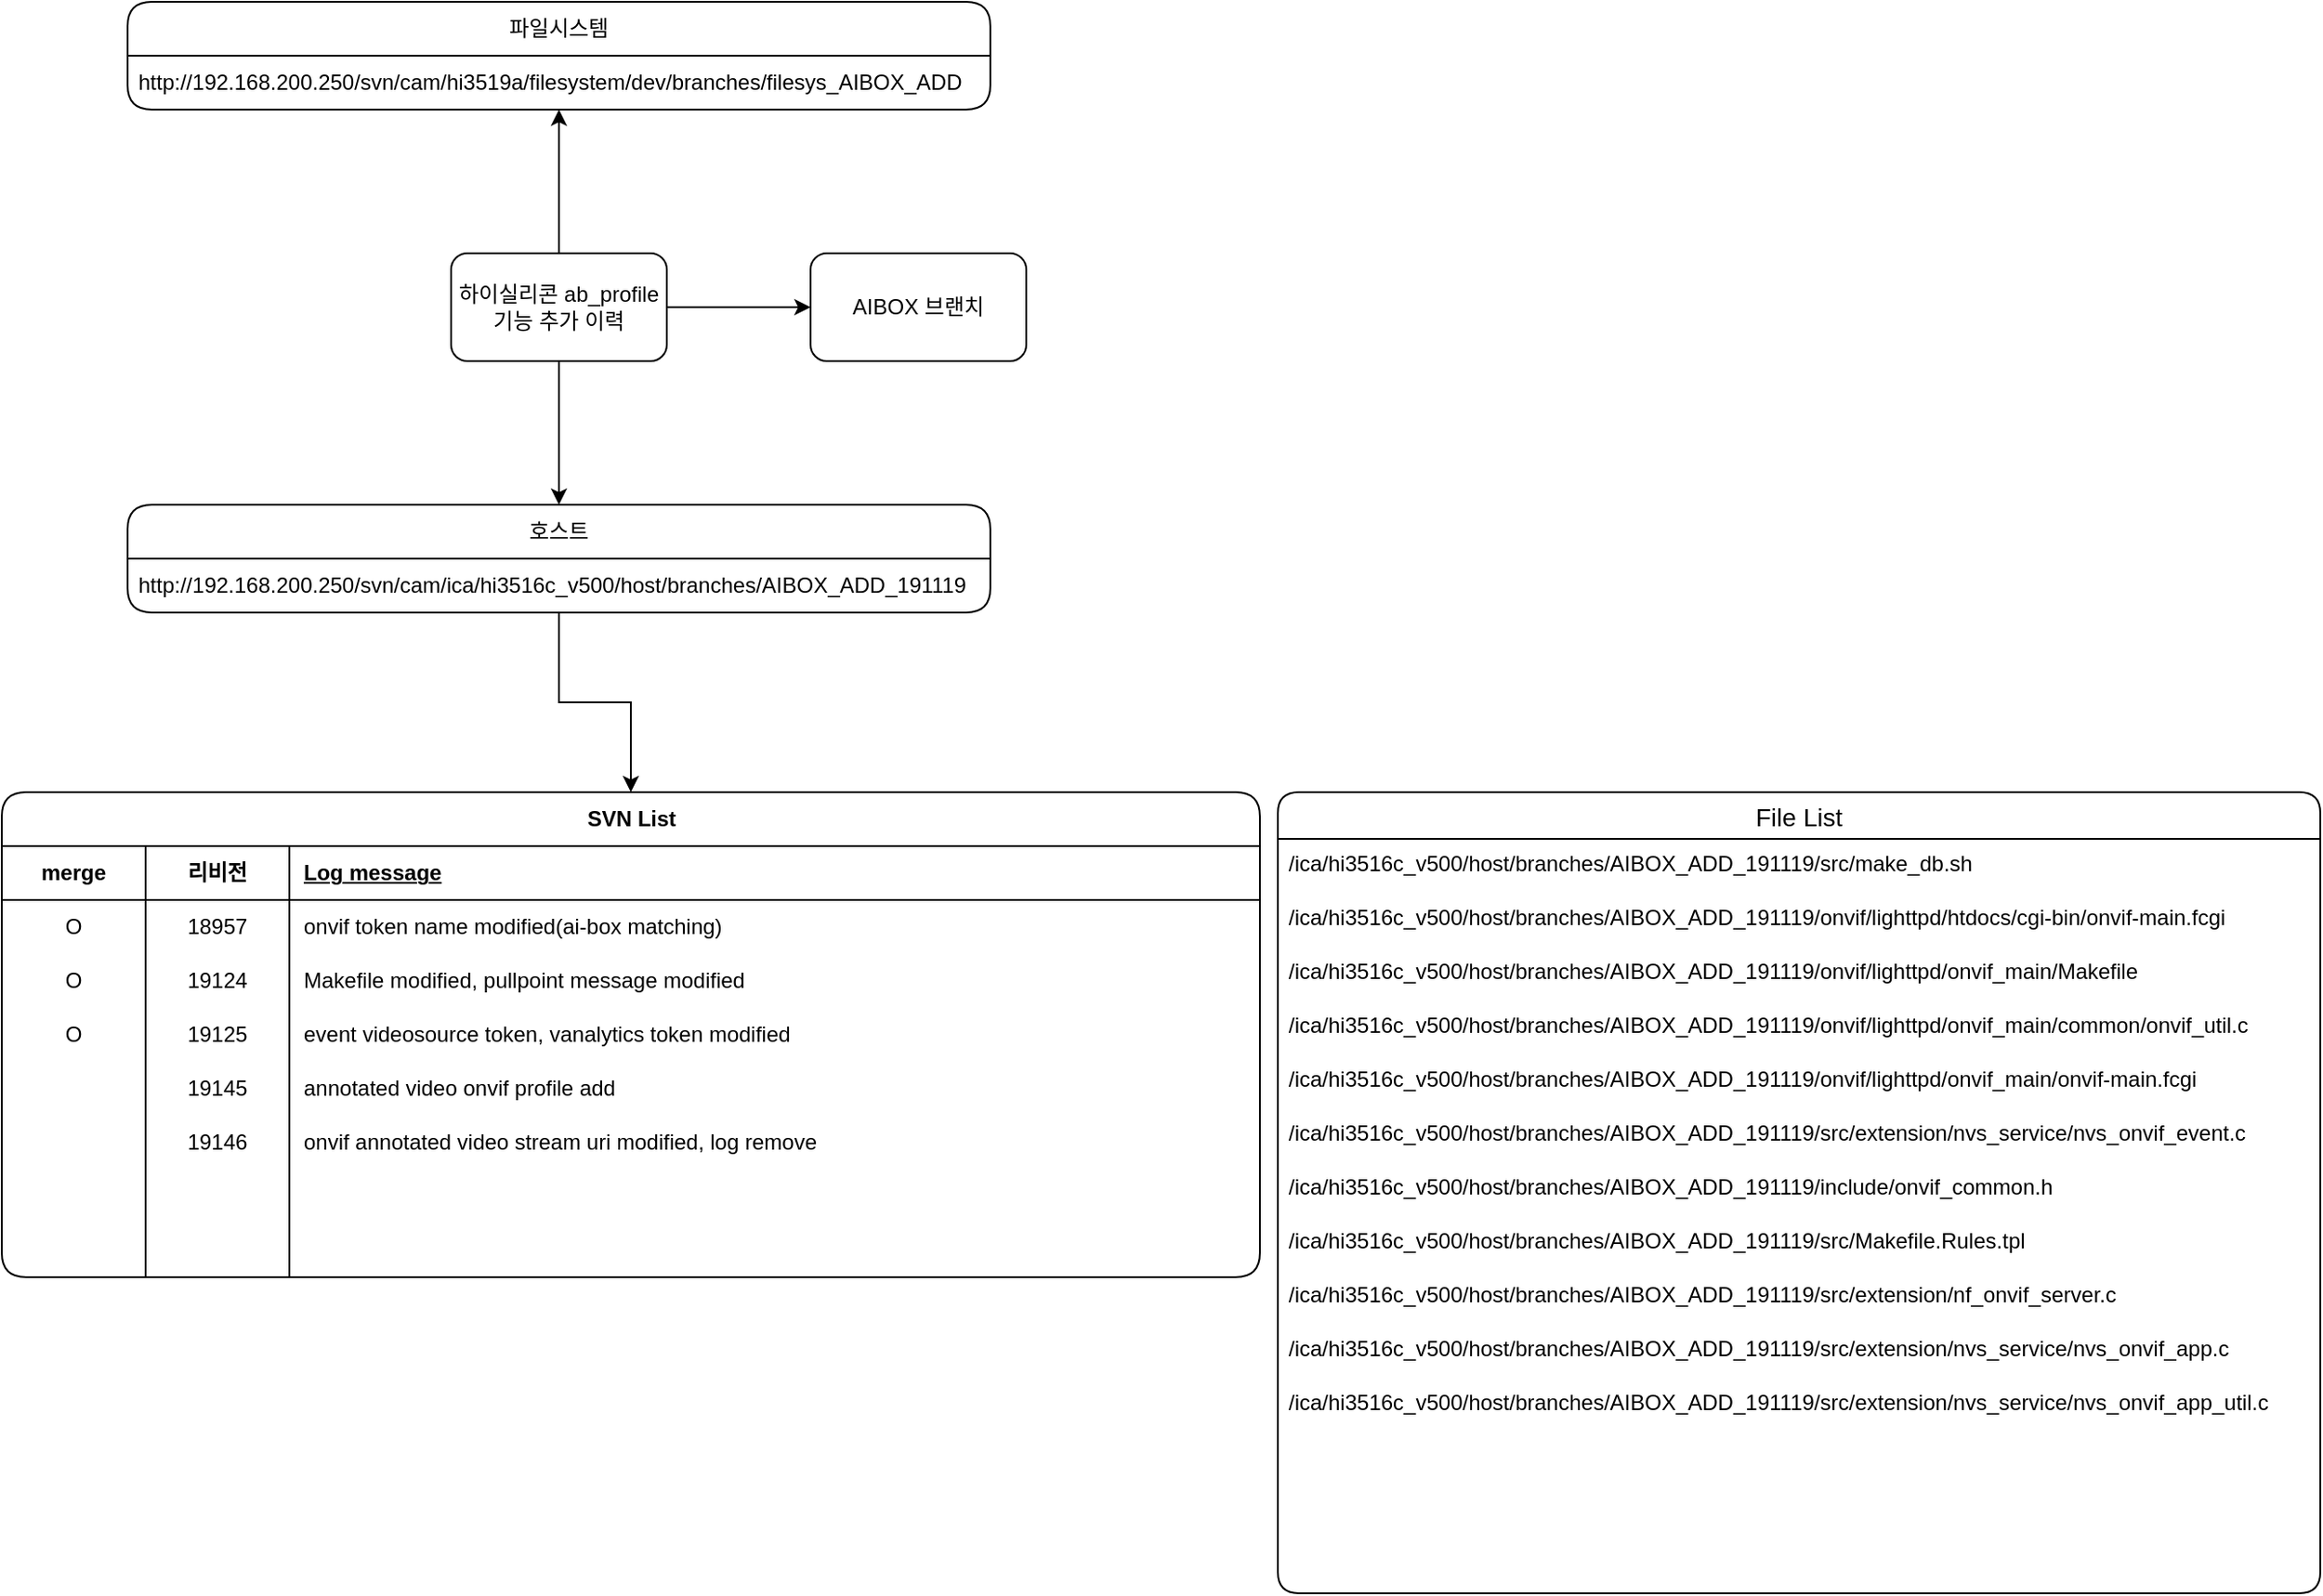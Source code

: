 <mxfile version="25.0.3">
  <diagram name="페이지-1" id="zaT9mjab4TdyhVPTaE4Q">
    <mxGraphModel dx="1385" dy="761" grid="1" gridSize="10" guides="1" tooltips="1" connect="1" arrows="1" fold="1" page="1" pageScale="1" pageWidth="3840" pageHeight="2160" math="0" shadow="0">
      <root>
        <mxCell id="0" />
        <mxCell id="1" parent="0" />
        <mxCell id="htz90I4wuEhoN8L2-XS3-3" value="" style="edgeStyle=orthogonalEdgeStyle;rounded=0;orthogonalLoop=1;jettySize=auto;html=1;" parent="1" source="htz90I4wuEhoN8L2-XS3-1" target="htz90I4wuEhoN8L2-XS3-2" edge="1">
          <mxGeometry relative="1" as="geometry" />
        </mxCell>
        <mxCell id="htz90I4wuEhoN8L2-XS3-5" value="" style="edgeStyle=orthogonalEdgeStyle;rounded=0;orthogonalLoop=1;jettySize=auto;html=1;" parent="1" source="htz90I4wuEhoN8L2-XS3-1" edge="1">
          <mxGeometry relative="1" as="geometry">
            <mxPoint x="700" y="280" as="targetPoint" />
          </mxGeometry>
        </mxCell>
        <mxCell id="htz90I4wuEhoN8L2-XS3-7" value="" style="edgeStyle=orthogonalEdgeStyle;rounded=0;orthogonalLoop=1;jettySize=auto;html=1;" parent="1" source="htz90I4wuEhoN8L2-XS3-1" edge="1">
          <mxGeometry relative="1" as="geometry">
            <mxPoint x="700" y="500" as="targetPoint" />
          </mxGeometry>
        </mxCell>
        <mxCell id="htz90I4wuEhoN8L2-XS3-1" value="하이실리콘 ab_profile 기능 추가 이력" style="rounded=1;whiteSpace=wrap;html=1;" parent="1" vertex="1">
          <mxGeometry x="640" y="360" width="120" height="60" as="geometry" />
        </mxCell>
        <mxCell id="htz90I4wuEhoN8L2-XS3-2" value="AIBOX 브랜치" style="whiteSpace=wrap;html=1;rounded=1;" parent="1" vertex="1">
          <mxGeometry x="840" y="360" width="120" height="60" as="geometry" />
        </mxCell>
        <mxCell id="htz90I4wuEhoN8L2-XS3-8" value="파일시스템" style="swimlane;fontStyle=0;childLayout=stackLayout;horizontal=1;startSize=30;horizontalStack=0;resizeParent=1;resizeParentMax=0;resizeLast=0;collapsible=1;marginBottom=0;whiteSpace=wrap;html=1;rounded=1;strokeColor=default;align=center;verticalAlign=middle;fontFamily=Helvetica;fontSize=12;fontColor=default;fillColor=default;" parent="1" vertex="1">
          <mxGeometry x="460" y="220" width="480" height="60" as="geometry">
            <mxRectangle x="630" y="160" width="100" height="30" as="alternateBounds" />
          </mxGeometry>
        </mxCell>
        <mxCell id="htz90I4wuEhoN8L2-XS3-9" value="http://192.168.200.250/svn/cam/hi3519a/filesystem/dev/branches/filesys_AIBOX_ADD" style="text;strokeColor=none;fillColor=none;align=left;verticalAlign=middle;spacingLeft=4;spacingRight=4;overflow=hidden;points=[[0,0.5],[1,0.5]];portConstraint=eastwest;rotatable=0;whiteSpace=wrap;html=1;fontFamily=Helvetica;fontSize=12;fontColor=default;" parent="htz90I4wuEhoN8L2-XS3-8" vertex="1">
          <mxGeometry y="30" width="480" height="30" as="geometry" />
        </mxCell>
        <mxCell id="htz90I4wuEhoN8L2-XS3-21" style="edgeStyle=orthogonalEdgeStyle;rounded=0;orthogonalLoop=1;jettySize=auto;html=1;entryX=0.5;entryY=0;entryDx=0;entryDy=0;fontFamily=Helvetica;fontSize=12;fontColor=default;" parent="1" source="htz90I4wuEhoN8L2-XS3-13" target="htz90I4wuEhoN8L2-XS3-22" edge="1">
          <mxGeometry relative="1" as="geometry">
            <mxPoint x="700" y="610" as="targetPoint" />
          </mxGeometry>
        </mxCell>
        <mxCell id="htz90I4wuEhoN8L2-XS3-13" value="호스트" style="swimlane;fontStyle=0;childLayout=stackLayout;horizontal=1;startSize=30;horizontalStack=0;resizeParent=1;resizeParentMax=0;resizeLast=0;collapsible=1;marginBottom=0;whiteSpace=wrap;html=1;rounded=1;strokeColor=default;align=center;verticalAlign=middle;fontFamily=Helvetica;fontSize=12;fontColor=default;fillColor=default;" parent="1" vertex="1">
          <mxGeometry x="460" y="500" width="480" height="60" as="geometry" />
        </mxCell>
        <mxCell id="htz90I4wuEhoN8L2-XS3-14" value="http://192.168.200.250/svn/cam/ica/hi3516c_v500/host/branches/AIBOX_ADD_191119" style="text;strokeColor=none;fillColor=none;align=left;verticalAlign=middle;spacingLeft=4;spacingRight=4;overflow=hidden;points=[[0,0.5],[1,0.5]];portConstraint=eastwest;rotatable=0;whiteSpace=wrap;html=1;fontFamily=Helvetica;fontSize=12;fontColor=default;" parent="htz90I4wuEhoN8L2-XS3-13" vertex="1">
          <mxGeometry y="30" width="480" height="30" as="geometry" />
        </mxCell>
        <mxCell id="htz90I4wuEhoN8L2-XS3-22" value="SVN List" style="shape=table;startSize=30;container=1;collapsible=1;childLayout=tableLayout;fixedRows=1;rowLines=0;fontStyle=1;align=center;resizeLast=1;html=1;rounded=1;strokeColor=default;verticalAlign=middle;fontFamily=Helvetica;fontSize=12;fontColor=default;fillColor=default;" parent="1" vertex="1">
          <mxGeometry x="390" y="660" width="700" height="270" as="geometry">
            <mxRectangle width="70" height="30" as="alternateBounds" />
          </mxGeometry>
        </mxCell>
        <mxCell id="htz90I4wuEhoN8L2-XS3-23" value="" style="shape=tableRow;horizontal=0;startSize=0;swimlaneHead=0;swimlaneBody=0;fillColor=none;collapsible=0;dropTarget=0;points=[[0,0.5],[1,0.5]];portConstraint=eastwest;top=0;left=0;right=0;bottom=1;rounded=1;strokeColor=default;align=center;verticalAlign=middle;fontFamily=Helvetica;fontSize=12;fontColor=default;" parent="htz90I4wuEhoN8L2-XS3-22" vertex="1">
          <mxGeometry y="30" width="700" height="30" as="geometry" />
        </mxCell>
        <mxCell id="C-sRdsFj-bIGSQeTvazL-1" value="merge" style="shape=partialRectangle;connectable=0;fillColor=none;top=0;left=0;bottom=0;right=0;fontStyle=1;overflow=hidden;whiteSpace=wrap;html=1;rounded=1;strokeColor=default;align=center;verticalAlign=middle;fontFamily=Helvetica;fontSize=12;fontColor=default;" vertex="1" parent="htz90I4wuEhoN8L2-XS3-23">
          <mxGeometry width="80" height="30" as="geometry">
            <mxRectangle width="80" height="30" as="alternateBounds" />
          </mxGeometry>
        </mxCell>
        <mxCell id="htz90I4wuEhoN8L2-XS3-24" value="리비전" style="shape=partialRectangle;connectable=0;fillColor=none;top=0;left=0;bottom=0;right=0;fontStyle=1;overflow=hidden;whiteSpace=wrap;html=1;rounded=1;strokeColor=default;align=center;verticalAlign=middle;fontFamily=Helvetica;fontSize=12;fontColor=default;" parent="htz90I4wuEhoN8L2-XS3-23" vertex="1">
          <mxGeometry x="80" width="80" height="30" as="geometry">
            <mxRectangle width="80" height="30" as="alternateBounds" />
          </mxGeometry>
        </mxCell>
        <mxCell id="htz90I4wuEhoN8L2-XS3-25" value="Log message" style="shape=partialRectangle;connectable=0;fillColor=none;top=0;left=0;bottom=0;right=0;align=left;spacingLeft=6;fontStyle=5;overflow=hidden;whiteSpace=wrap;html=1;rounded=1;strokeColor=default;verticalAlign=middle;fontFamily=Helvetica;fontSize=12;fontColor=default;" parent="htz90I4wuEhoN8L2-XS3-23" vertex="1">
          <mxGeometry x="160" width="540" height="30" as="geometry">
            <mxRectangle width="540" height="30" as="alternateBounds" />
          </mxGeometry>
        </mxCell>
        <mxCell id="htz90I4wuEhoN8L2-XS3-26" value="" style="shape=tableRow;horizontal=0;startSize=0;swimlaneHead=0;swimlaneBody=0;fillColor=none;collapsible=0;dropTarget=0;points=[[0,0.5],[1,0.5]];portConstraint=eastwest;top=0;left=0;right=0;bottom=0;rounded=1;strokeColor=default;align=center;verticalAlign=middle;fontFamily=Helvetica;fontSize=12;fontColor=default;" parent="htz90I4wuEhoN8L2-XS3-22" vertex="1">
          <mxGeometry y="60" width="700" height="30" as="geometry" />
        </mxCell>
        <mxCell id="C-sRdsFj-bIGSQeTvazL-2" value="O" style="shape=partialRectangle;connectable=0;fillColor=none;top=0;left=0;bottom=0;right=0;editable=1;overflow=hidden;whiteSpace=wrap;html=1;rounded=1;strokeColor=default;align=center;verticalAlign=middle;fontFamily=Helvetica;fontSize=12;fontColor=default;" vertex="1" parent="htz90I4wuEhoN8L2-XS3-26">
          <mxGeometry width="80" height="30" as="geometry">
            <mxRectangle width="80" height="30" as="alternateBounds" />
          </mxGeometry>
        </mxCell>
        <mxCell id="htz90I4wuEhoN8L2-XS3-27" value="18957" style="shape=partialRectangle;connectable=0;fillColor=none;top=0;left=0;bottom=0;right=0;editable=1;overflow=hidden;whiteSpace=wrap;html=1;rounded=1;strokeColor=default;align=center;verticalAlign=middle;fontFamily=Helvetica;fontSize=12;fontColor=default;" parent="htz90I4wuEhoN8L2-XS3-26" vertex="1">
          <mxGeometry x="80" width="80" height="30" as="geometry">
            <mxRectangle width="80" height="30" as="alternateBounds" />
          </mxGeometry>
        </mxCell>
        <mxCell id="htz90I4wuEhoN8L2-XS3-28" value="onvif token name modified(ai-box matching)" style="shape=partialRectangle;connectable=0;fillColor=none;top=0;left=0;bottom=0;right=0;align=left;spacingLeft=6;overflow=hidden;whiteSpace=wrap;html=1;rounded=1;strokeColor=default;verticalAlign=middle;fontFamily=Helvetica;fontSize=12;fontColor=default;" parent="htz90I4wuEhoN8L2-XS3-26" vertex="1">
          <mxGeometry x="160" width="540" height="30" as="geometry">
            <mxRectangle width="540" height="30" as="alternateBounds" />
          </mxGeometry>
        </mxCell>
        <mxCell id="C-sRdsFj-bIGSQeTvazL-9" style="shape=tableRow;horizontal=0;startSize=0;swimlaneHead=0;swimlaneBody=0;fillColor=none;collapsible=0;dropTarget=0;points=[[0,0.5],[1,0.5]];portConstraint=eastwest;top=0;left=0;right=0;bottom=0;rounded=1;strokeColor=default;align=center;verticalAlign=middle;fontFamily=Helvetica;fontSize=12;fontColor=default;" vertex="1" parent="htz90I4wuEhoN8L2-XS3-22">
          <mxGeometry y="90" width="700" height="30" as="geometry" />
        </mxCell>
        <mxCell id="C-sRdsFj-bIGSQeTvazL-10" value="O" style="shape=partialRectangle;connectable=0;fillColor=none;top=0;left=0;bottom=0;right=0;editable=1;overflow=hidden;whiteSpace=wrap;html=1;rounded=1;strokeColor=default;align=center;verticalAlign=middle;fontFamily=Helvetica;fontSize=12;fontColor=default;" vertex="1" parent="C-sRdsFj-bIGSQeTvazL-9">
          <mxGeometry width="80" height="30" as="geometry">
            <mxRectangle width="80" height="30" as="alternateBounds" />
          </mxGeometry>
        </mxCell>
        <mxCell id="C-sRdsFj-bIGSQeTvazL-11" value="19124" style="shape=partialRectangle;connectable=0;fillColor=none;top=0;left=0;bottom=0;right=0;editable=1;overflow=hidden;whiteSpace=wrap;html=1;rounded=1;strokeColor=default;align=center;verticalAlign=middle;fontFamily=Helvetica;fontSize=12;fontColor=default;" vertex="1" parent="C-sRdsFj-bIGSQeTvazL-9">
          <mxGeometry x="80" width="80" height="30" as="geometry">
            <mxRectangle width="80" height="30" as="alternateBounds" />
          </mxGeometry>
        </mxCell>
        <mxCell id="C-sRdsFj-bIGSQeTvazL-12" value="Makefile modified, pullpoint message modified" style="shape=partialRectangle;connectable=0;fillColor=none;top=0;left=0;bottom=0;right=0;align=left;spacingLeft=6;overflow=hidden;whiteSpace=wrap;html=1;rounded=1;strokeColor=default;verticalAlign=middle;fontFamily=Helvetica;fontSize=12;fontColor=default;" vertex="1" parent="C-sRdsFj-bIGSQeTvazL-9">
          <mxGeometry x="160" width="540" height="30" as="geometry">
            <mxRectangle width="540" height="30" as="alternateBounds" />
          </mxGeometry>
        </mxCell>
        <mxCell id="htz90I4wuEhoN8L2-XS3-32" value="" style="shape=tableRow;horizontal=0;startSize=0;swimlaneHead=0;swimlaneBody=0;fillColor=none;collapsible=0;dropTarget=0;points=[[0,0.5],[1,0.5]];portConstraint=eastwest;top=0;left=0;right=0;bottom=0;rounded=1;strokeColor=default;align=center;verticalAlign=middle;fontFamily=Helvetica;fontSize=12;fontColor=default;" parent="htz90I4wuEhoN8L2-XS3-22" vertex="1">
          <mxGeometry y="120" width="700" height="30" as="geometry" />
        </mxCell>
        <mxCell id="C-sRdsFj-bIGSQeTvazL-4" value="O" style="shape=partialRectangle;connectable=0;fillColor=none;top=0;left=0;bottom=0;right=0;editable=1;overflow=hidden;whiteSpace=wrap;html=1;rounded=1;strokeColor=default;align=center;verticalAlign=middle;fontFamily=Helvetica;fontSize=12;fontColor=default;" vertex="1" parent="htz90I4wuEhoN8L2-XS3-32">
          <mxGeometry width="80" height="30" as="geometry">
            <mxRectangle width="80" height="30" as="alternateBounds" />
          </mxGeometry>
        </mxCell>
        <mxCell id="htz90I4wuEhoN8L2-XS3-33" value="19125" style="shape=partialRectangle;connectable=0;fillColor=none;top=0;left=0;bottom=0;right=0;editable=1;overflow=hidden;whiteSpace=wrap;html=1;rounded=1;strokeColor=default;align=center;verticalAlign=middle;fontFamily=Helvetica;fontSize=12;fontColor=default;" parent="htz90I4wuEhoN8L2-XS3-32" vertex="1">
          <mxGeometry x="80" width="80" height="30" as="geometry">
            <mxRectangle width="80" height="30" as="alternateBounds" />
          </mxGeometry>
        </mxCell>
        <mxCell id="htz90I4wuEhoN8L2-XS3-34" value="event videosource token, vanalytics token modified" style="shape=partialRectangle;connectable=0;fillColor=none;top=0;left=0;bottom=0;right=0;align=left;spacingLeft=6;overflow=hidden;whiteSpace=wrap;html=1;rounded=1;strokeColor=default;verticalAlign=middle;fontFamily=Helvetica;fontSize=12;fontColor=default;" parent="htz90I4wuEhoN8L2-XS3-32" vertex="1">
          <mxGeometry x="160" width="540" height="30" as="geometry">
            <mxRectangle width="540" height="30" as="alternateBounds" />
          </mxGeometry>
        </mxCell>
        <mxCell id="htz90I4wuEhoN8L2-XS3-38" style="shape=tableRow;horizontal=0;startSize=0;swimlaneHead=0;swimlaneBody=0;fillColor=none;collapsible=0;dropTarget=0;points=[[0,0.5],[1,0.5]];portConstraint=eastwest;top=0;left=0;right=0;bottom=0;rounded=1;strokeColor=default;align=center;verticalAlign=middle;fontFamily=Helvetica;fontSize=12;fontColor=default;" parent="htz90I4wuEhoN8L2-XS3-22" vertex="1">
          <mxGeometry y="150" width="700" height="30" as="geometry" />
        </mxCell>
        <mxCell id="C-sRdsFj-bIGSQeTvazL-5" value="" style="shape=partialRectangle;connectable=0;fillColor=none;top=0;left=0;bottom=0;right=0;editable=1;overflow=hidden;whiteSpace=wrap;html=1;rounded=1;strokeColor=default;align=center;verticalAlign=middle;fontFamily=Helvetica;fontSize=12;fontColor=default;" vertex="1" parent="htz90I4wuEhoN8L2-XS3-38">
          <mxGeometry width="80" height="30" as="geometry">
            <mxRectangle width="80" height="30" as="alternateBounds" />
          </mxGeometry>
        </mxCell>
        <mxCell id="htz90I4wuEhoN8L2-XS3-39" value="19145" style="shape=partialRectangle;connectable=0;fillColor=none;top=0;left=0;bottom=0;right=0;editable=1;overflow=hidden;whiteSpace=wrap;html=1;rounded=1;strokeColor=default;align=center;verticalAlign=middle;fontFamily=Helvetica;fontSize=12;fontColor=default;" parent="htz90I4wuEhoN8L2-XS3-38" vertex="1">
          <mxGeometry x="80" width="80" height="30" as="geometry">
            <mxRectangle width="80" height="30" as="alternateBounds" />
          </mxGeometry>
        </mxCell>
        <mxCell id="htz90I4wuEhoN8L2-XS3-40" value="annotated video onvif profile add" style="shape=partialRectangle;connectable=0;fillColor=none;top=0;left=0;bottom=0;right=0;align=left;spacingLeft=6;overflow=hidden;whiteSpace=wrap;html=1;rounded=1;strokeColor=default;verticalAlign=middle;fontFamily=Helvetica;fontSize=12;fontColor=default;" parent="htz90I4wuEhoN8L2-XS3-38" vertex="1">
          <mxGeometry x="160" width="540" height="30" as="geometry">
            <mxRectangle width="540" height="30" as="alternateBounds" />
          </mxGeometry>
        </mxCell>
        <mxCell id="htz90I4wuEhoN8L2-XS3-68" style="shape=tableRow;horizontal=0;startSize=0;swimlaneHead=0;swimlaneBody=0;fillColor=none;collapsible=0;dropTarget=0;points=[[0,0.5],[1,0.5]];portConstraint=eastwest;top=0;left=0;right=0;bottom=0;rounded=1;strokeColor=default;align=center;verticalAlign=middle;fontFamily=Helvetica;fontSize=12;fontColor=default;" parent="htz90I4wuEhoN8L2-XS3-22" vertex="1">
          <mxGeometry y="180" width="700" height="30" as="geometry" />
        </mxCell>
        <mxCell id="C-sRdsFj-bIGSQeTvazL-6" style="shape=partialRectangle;connectable=0;fillColor=none;top=0;left=0;bottom=0;right=0;editable=1;overflow=hidden;whiteSpace=wrap;html=1;rounded=1;strokeColor=default;align=center;verticalAlign=middle;fontFamily=Helvetica;fontSize=12;fontColor=default;" vertex="1" parent="htz90I4wuEhoN8L2-XS3-68">
          <mxGeometry width="80" height="30" as="geometry">
            <mxRectangle width="80" height="30" as="alternateBounds" />
          </mxGeometry>
        </mxCell>
        <mxCell id="htz90I4wuEhoN8L2-XS3-69" value="19146" style="shape=partialRectangle;connectable=0;fillColor=none;top=0;left=0;bottom=0;right=0;editable=1;overflow=hidden;whiteSpace=wrap;html=1;rounded=1;strokeColor=default;align=center;verticalAlign=middle;fontFamily=Helvetica;fontSize=12;fontColor=default;" parent="htz90I4wuEhoN8L2-XS3-68" vertex="1">
          <mxGeometry x="80" width="80" height="30" as="geometry">
            <mxRectangle width="80" height="30" as="alternateBounds" />
          </mxGeometry>
        </mxCell>
        <mxCell id="htz90I4wuEhoN8L2-XS3-70" value="onvif annotated video stream uri modified, log remove" style="shape=partialRectangle;connectable=0;fillColor=none;top=0;left=0;bottom=0;right=0;align=left;spacingLeft=6;overflow=hidden;whiteSpace=wrap;html=1;rounded=1;strokeColor=default;verticalAlign=middle;fontFamily=Helvetica;fontSize=12;fontColor=default;" parent="htz90I4wuEhoN8L2-XS3-68" vertex="1">
          <mxGeometry x="160" width="540" height="30" as="geometry">
            <mxRectangle width="540" height="30" as="alternateBounds" />
          </mxGeometry>
        </mxCell>
        <mxCell id="htz90I4wuEhoN8L2-XS3-65" style="shape=tableRow;horizontal=0;startSize=0;swimlaneHead=0;swimlaneBody=0;fillColor=none;collapsible=0;dropTarget=0;points=[[0,0.5],[1,0.5]];portConstraint=eastwest;top=0;left=0;right=0;bottom=0;rounded=1;strokeColor=default;align=center;verticalAlign=middle;fontFamily=Helvetica;fontSize=12;fontColor=default;" parent="htz90I4wuEhoN8L2-XS3-22" vertex="1">
          <mxGeometry y="210" width="700" height="30" as="geometry" />
        </mxCell>
        <mxCell id="C-sRdsFj-bIGSQeTvazL-7" style="shape=partialRectangle;connectable=0;fillColor=none;top=0;left=0;bottom=0;right=0;editable=1;overflow=hidden;whiteSpace=wrap;html=1;rounded=1;strokeColor=default;align=center;verticalAlign=middle;fontFamily=Helvetica;fontSize=12;fontColor=default;" vertex="1" parent="htz90I4wuEhoN8L2-XS3-65">
          <mxGeometry width="80" height="30" as="geometry">
            <mxRectangle width="80" height="30" as="alternateBounds" />
          </mxGeometry>
        </mxCell>
        <mxCell id="htz90I4wuEhoN8L2-XS3-66" style="shape=partialRectangle;connectable=0;fillColor=none;top=0;left=0;bottom=0;right=0;editable=1;overflow=hidden;whiteSpace=wrap;html=1;rounded=1;strokeColor=default;align=center;verticalAlign=middle;fontFamily=Helvetica;fontSize=12;fontColor=default;" parent="htz90I4wuEhoN8L2-XS3-65" vertex="1">
          <mxGeometry x="80" width="80" height="30" as="geometry">
            <mxRectangle width="80" height="30" as="alternateBounds" />
          </mxGeometry>
        </mxCell>
        <mxCell id="htz90I4wuEhoN8L2-XS3-67" style="shape=partialRectangle;connectable=0;fillColor=none;top=0;left=0;bottom=0;right=0;align=left;spacingLeft=6;overflow=hidden;whiteSpace=wrap;html=1;rounded=1;strokeColor=default;verticalAlign=middle;fontFamily=Helvetica;fontSize=12;fontColor=default;" parent="htz90I4wuEhoN8L2-XS3-65" vertex="1">
          <mxGeometry x="160" width="540" height="30" as="geometry">
            <mxRectangle width="540" height="30" as="alternateBounds" />
          </mxGeometry>
        </mxCell>
        <mxCell id="htz90I4wuEhoN8L2-XS3-62" style="shape=tableRow;horizontal=0;startSize=0;swimlaneHead=0;swimlaneBody=0;fillColor=none;collapsible=0;dropTarget=0;points=[[0,0.5],[1,0.5]];portConstraint=eastwest;top=0;left=0;right=0;bottom=0;rounded=1;strokeColor=default;align=center;verticalAlign=middle;fontFamily=Helvetica;fontSize=12;fontColor=default;" parent="htz90I4wuEhoN8L2-XS3-22" vertex="1">
          <mxGeometry y="240" width="700" height="30" as="geometry" />
        </mxCell>
        <mxCell id="C-sRdsFj-bIGSQeTvazL-8" style="shape=partialRectangle;connectable=0;fillColor=none;top=0;left=0;bottom=0;right=0;editable=1;overflow=hidden;whiteSpace=wrap;html=1;rounded=1;strokeColor=default;align=center;verticalAlign=middle;fontFamily=Helvetica;fontSize=12;fontColor=default;" vertex="1" parent="htz90I4wuEhoN8L2-XS3-62">
          <mxGeometry width="80" height="30" as="geometry">
            <mxRectangle width="80" height="30" as="alternateBounds" />
          </mxGeometry>
        </mxCell>
        <mxCell id="htz90I4wuEhoN8L2-XS3-63" style="shape=partialRectangle;connectable=0;fillColor=none;top=0;left=0;bottom=0;right=0;editable=1;overflow=hidden;whiteSpace=wrap;html=1;rounded=1;strokeColor=default;align=center;verticalAlign=middle;fontFamily=Helvetica;fontSize=12;fontColor=default;" parent="htz90I4wuEhoN8L2-XS3-62" vertex="1">
          <mxGeometry x="80" width="80" height="30" as="geometry">
            <mxRectangle width="80" height="30" as="alternateBounds" />
          </mxGeometry>
        </mxCell>
        <mxCell id="htz90I4wuEhoN8L2-XS3-64" style="shape=partialRectangle;connectable=0;fillColor=none;top=0;left=0;bottom=0;right=0;align=left;spacingLeft=6;overflow=hidden;whiteSpace=wrap;html=1;rounded=1;strokeColor=default;verticalAlign=middle;fontFamily=Helvetica;fontSize=12;fontColor=default;" parent="htz90I4wuEhoN8L2-XS3-62" vertex="1">
          <mxGeometry x="160" width="540" height="30" as="geometry">
            <mxRectangle width="540" height="30" as="alternateBounds" />
          </mxGeometry>
        </mxCell>
        <mxCell id="htz90I4wuEhoN8L2-XS3-46" value="File List" style="swimlane;fontStyle=0;childLayout=stackLayout;horizontal=1;startSize=26;horizontalStack=0;resizeParent=1;resizeParentMax=0;resizeLast=0;collapsible=1;marginBottom=0;align=center;fontSize=14;rounded=1;strokeColor=default;verticalAlign=middle;fontFamily=Helvetica;fontColor=default;fillColor=default;" parent="1" vertex="1">
          <mxGeometry x="1100" y="660" width="580" height="446" as="geometry" />
        </mxCell>
        <mxCell id="htz90I4wuEhoN8L2-XS3-47" value="/ica/hi3516c_v500/host/branches/AIBOX_ADD_191119/src/make_db.sh" style="text;strokeColor=none;fillColor=none;spacingLeft=4;spacingRight=4;overflow=hidden;rotatable=0;points=[[0,0.5],[1,0.5]];portConstraint=eastwest;fontSize=12;whiteSpace=wrap;html=1;fontFamily=Helvetica;fontColor=default;" parent="htz90I4wuEhoN8L2-XS3-46" vertex="1">
          <mxGeometry y="26" width="580" height="30" as="geometry" />
        </mxCell>
        <mxCell id="htz90I4wuEhoN8L2-XS3-48" value="/ica/hi3516c_v500/host/branches/AIBOX_ADD_191119/onvif/lighttpd/htdocs/cgi-bin/onvif-main.fcgi" style="text;strokeColor=none;fillColor=none;spacingLeft=4;spacingRight=4;overflow=hidden;rotatable=0;points=[[0,0.5],[1,0.5]];portConstraint=eastwest;fontSize=12;whiteSpace=wrap;html=1;fontFamily=Helvetica;fontColor=default;" parent="htz90I4wuEhoN8L2-XS3-46" vertex="1">
          <mxGeometry y="56" width="580" height="30" as="geometry" />
        </mxCell>
        <mxCell id="htz90I4wuEhoN8L2-XS3-49" value="/ica/hi3516c_v500/host/branches/AIBOX_ADD_191119/onvif/lighttpd/onvif_main/Makefile" style="text;strokeColor=none;fillColor=none;spacingLeft=4;spacingRight=4;overflow=hidden;rotatable=0;points=[[0,0.5],[1,0.5]];portConstraint=eastwest;fontSize=12;whiteSpace=wrap;html=1;fontFamily=Helvetica;fontColor=default;" parent="htz90I4wuEhoN8L2-XS3-46" vertex="1">
          <mxGeometry y="86" width="580" height="30" as="geometry" />
        </mxCell>
        <mxCell id="htz90I4wuEhoN8L2-XS3-55" value="/ica/hi3516c_v500/host/branches/AIBOX_ADD_191119/onvif/lighttpd/onvif_main/common/onvif_util.c" style="text;strokeColor=none;fillColor=none;spacingLeft=4;spacingRight=4;overflow=hidden;rotatable=0;points=[[0,0.5],[1,0.5]];portConstraint=eastwest;fontSize=12;whiteSpace=wrap;html=1;fontFamily=Helvetica;fontColor=default;" parent="htz90I4wuEhoN8L2-XS3-46" vertex="1">
          <mxGeometry y="116" width="580" height="30" as="geometry" />
        </mxCell>
        <UserObject label="/ica/hi3516c_v500/host/branches/AIBOX_ADD_191119/onvif/lighttpd/onvif_main/onvif-main.fcgi" link="/ica/hi3516c_v500/host/branches/AIBOX_ADD_191119/onvif/lighttpd/onvif_main/onvif-main.fcgi" id="htz90I4wuEhoN8L2-XS3-54">
          <mxCell style="text;strokeColor=none;fillColor=none;spacingLeft=4;spacingRight=4;overflow=hidden;rotatable=0;points=[[0,0.5],[1,0.5]];portConstraint=eastwest;fontSize=12;whiteSpace=wrap;html=1;fontFamily=Helvetica;fontColor=default;" parent="htz90I4wuEhoN8L2-XS3-46" vertex="1">
            <mxGeometry y="146" width="580" height="30" as="geometry" />
          </mxCell>
        </UserObject>
        <mxCell id="htz90I4wuEhoN8L2-XS3-53" value="/ica/hi3516c_v500/host/branches/AIBOX_ADD_191119/src/extension/nvs_service/nvs_onvif_event.c" style="text;strokeColor=none;fillColor=none;spacingLeft=4;spacingRight=4;overflow=hidden;rotatable=0;points=[[0,0.5],[1,0.5]];portConstraint=eastwest;fontSize=12;whiteSpace=wrap;html=1;fontFamily=Helvetica;fontColor=default;" parent="htz90I4wuEhoN8L2-XS3-46" vertex="1">
          <mxGeometry y="176" width="580" height="30" as="geometry" />
        </mxCell>
        <mxCell id="htz90I4wuEhoN8L2-XS3-52" value="/ica/hi3516c_v500/host/branches/AIBOX_ADD_191119/include/onvif_common.h" style="text;strokeColor=none;fillColor=none;spacingLeft=4;spacingRight=4;overflow=hidden;rotatable=0;points=[[0,0.5],[1,0.5]];portConstraint=eastwest;fontSize=12;whiteSpace=wrap;html=1;fontFamily=Helvetica;fontColor=default;" parent="htz90I4wuEhoN8L2-XS3-46" vertex="1">
          <mxGeometry y="206" width="580" height="30" as="geometry" />
        </mxCell>
        <UserObject label="/ica/hi3516c_v500/host/branches/AIBOX_ADD_191119/src/Makefile.Rules.tpl" link="/ica/hi3516c_v500/host/branches/AIBOX_ADD_191119/src/Makefile.Rules.tpl" id="htz90I4wuEhoN8L2-XS3-51">
          <mxCell style="text;strokeColor=none;fillColor=none;spacingLeft=4;spacingRight=4;overflow=hidden;rotatable=0;points=[[0,0.5],[1,0.5]];portConstraint=eastwest;fontSize=12;whiteSpace=wrap;html=1;fontFamily=Helvetica;fontColor=default;" parent="htz90I4wuEhoN8L2-XS3-46" vertex="1">
            <mxGeometry y="236" width="580" height="30" as="geometry" />
          </mxCell>
        </UserObject>
        <mxCell id="htz90I4wuEhoN8L2-XS3-61" value="/ica/hi3516c_v500/host/branches/AIBOX_ADD_191119/src/extension/nf_onvif_server.c" style="text;strokeColor=none;fillColor=none;spacingLeft=4;spacingRight=4;overflow=hidden;rotatable=0;points=[[0,0.5],[1,0.5]];portConstraint=eastwest;fontSize=12;whiteSpace=wrap;html=1;fontFamily=Helvetica;fontColor=default;" parent="htz90I4wuEhoN8L2-XS3-46" vertex="1">
          <mxGeometry y="266" width="580" height="30" as="geometry" />
        </mxCell>
        <mxCell id="htz90I4wuEhoN8L2-XS3-60" value="/ica/hi3516c_v500/host/branches/AIBOX_ADD_191119/src/extension/nvs_service/nvs_onvif_app.c" style="text;strokeColor=none;fillColor=none;spacingLeft=4;spacingRight=4;overflow=hidden;rotatable=0;points=[[0,0.5],[1,0.5]];portConstraint=eastwest;fontSize=12;whiteSpace=wrap;html=1;fontFamily=Helvetica;fontColor=default;" parent="htz90I4wuEhoN8L2-XS3-46" vertex="1">
          <mxGeometry y="296" width="580" height="30" as="geometry" />
        </mxCell>
        <mxCell id="htz90I4wuEhoN8L2-XS3-59" value="/ica/hi3516c_v500/host/branches/AIBOX_ADD_191119/src/extension/nvs_service/nvs_onvif_app_util.c" style="text;strokeColor=none;fillColor=none;spacingLeft=4;spacingRight=4;overflow=hidden;rotatable=0;points=[[0,0.5],[1,0.5]];portConstraint=eastwest;fontSize=12;whiteSpace=wrap;html=1;fontFamily=Helvetica;fontColor=default;" parent="htz90I4wuEhoN8L2-XS3-46" vertex="1">
          <mxGeometry y="326" width="580" height="30" as="geometry" />
        </mxCell>
        <mxCell id="htz90I4wuEhoN8L2-XS3-58" style="text;strokeColor=none;fillColor=none;spacingLeft=4;spacingRight=4;overflow=hidden;rotatable=0;points=[[0,0.5],[1,0.5]];portConstraint=eastwest;fontSize=12;whiteSpace=wrap;html=1;fontFamily=Helvetica;fontColor=default;" parent="htz90I4wuEhoN8L2-XS3-46" vertex="1">
          <mxGeometry y="356" width="580" height="30" as="geometry" />
        </mxCell>
        <mxCell id="htz90I4wuEhoN8L2-XS3-57" style="text;strokeColor=none;fillColor=none;spacingLeft=4;spacingRight=4;overflow=hidden;rotatable=0;points=[[0,0.5],[1,0.5]];portConstraint=eastwest;fontSize=12;whiteSpace=wrap;html=1;fontFamily=Helvetica;fontColor=default;" parent="htz90I4wuEhoN8L2-XS3-46" vertex="1">
          <mxGeometry y="386" width="580" height="30" as="geometry" />
        </mxCell>
        <mxCell id="htz90I4wuEhoN8L2-XS3-56" style="text;strokeColor=none;fillColor=none;spacingLeft=4;spacingRight=4;overflow=hidden;rotatable=0;points=[[0,0.5],[1,0.5]];portConstraint=eastwest;fontSize=12;whiteSpace=wrap;html=1;fontFamily=Helvetica;fontColor=default;" parent="htz90I4wuEhoN8L2-XS3-46" vertex="1">
          <mxGeometry y="416" width="580" height="30" as="geometry" />
        </mxCell>
      </root>
    </mxGraphModel>
  </diagram>
</mxfile>
